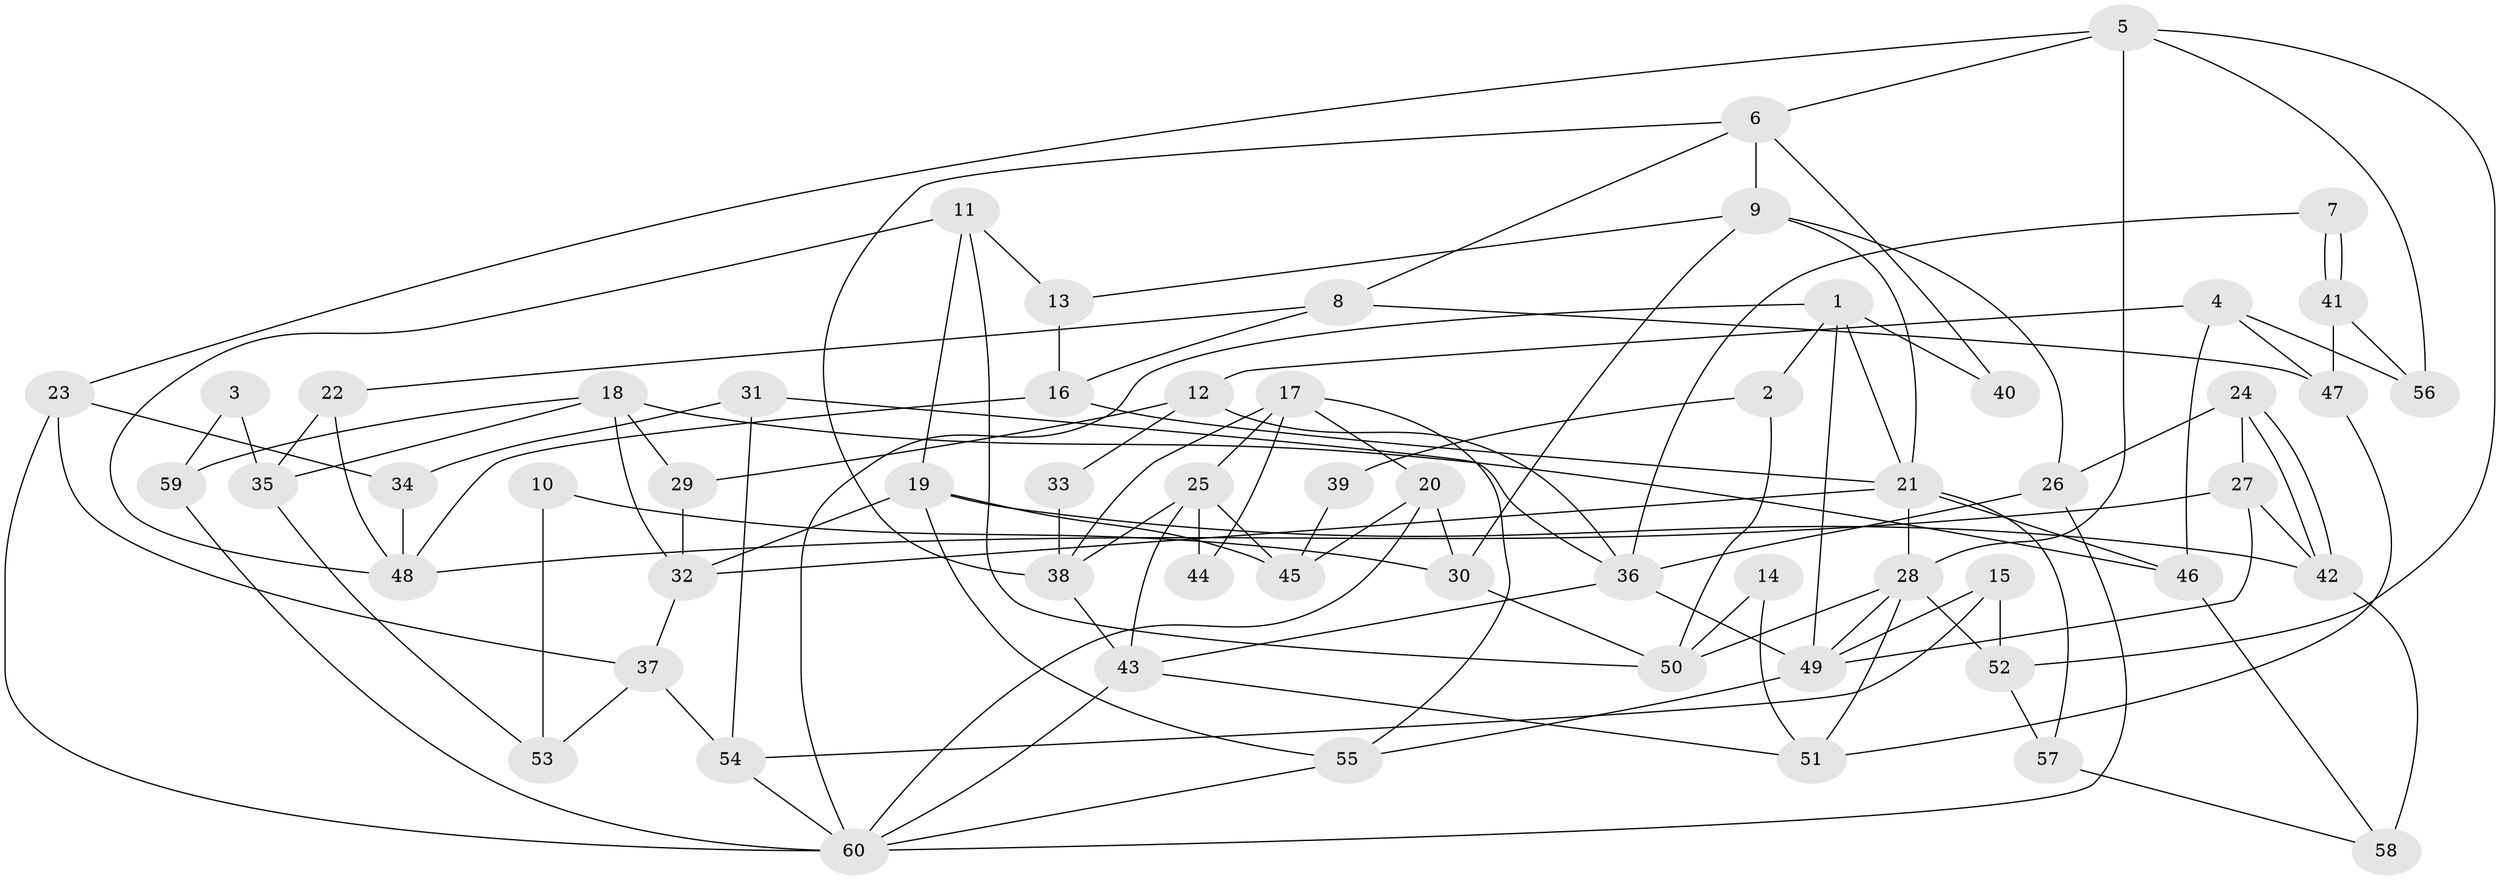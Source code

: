 // coarse degree distribution, {5: 0.17142857142857143, 3: 0.2, 7: 0.11428571428571428, 6: 0.08571428571428572, 2: 0.02857142857142857, 4: 0.2857142857142857, 9: 0.02857142857142857, 10: 0.02857142857142857, 8: 0.05714285714285714}
// Generated by graph-tools (version 1.1) at 2025/23/03/03/25 07:23:59]
// undirected, 60 vertices, 120 edges
graph export_dot {
graph [start="1"]
  node [color=gray90,style=filled];
  1;
  2;
  3;
  4;
  5;
  6;
  7;
  8;
  9;
  10;
  11;
  12;
  13;
  14;
  15;
  16;
  17;
  18;
  19;
  20;
  21;
  22;
  23;
  24;
  25;
  26;
  27;
  28;
  29;
  30;
  31;
  32;
  33;
  34;
  35;
  36;
  37;
  38;
  39;
  40;
  41;
  42;
  43;
  44;
  45;
  46;
  47;
  48;
  49;
  50;
  51;
  52;
  53;
  54;
  55;
  56;
  57;
  58;
  59;
  60;
  1 -- 21;
  1 -- 49;
  1 -- 2;
  1 -- 40;
  1 -- 60;
  2 -- 50;
  2 -- 39;
  3 -- 59;
  3 -- 35;
  4 -- 46;
  4 -- 47;
  4 -- 12;
  4 -- 56;
  5 -- 28;
  5 -- 52;
  5 -- 6;
  5 -- 23;
  5 -- 56;
  6 -- 8;
  6 -- 9;
  6 -- 38;
  6 -- 40;
  7 -- 41;
  7 -- 41;
  7 -- 36;
  8 -- 47;
  8 -- 16;
  8 -- 22;
  9 -- 30;
  9 -- 13;
  9 -- 21;
  9 -- 26;
  10 -- 30;
  10 -- 53;
  11 -- 19;
  11 -- 48;
  11 -- 13;
  11 -- 50;
  12 -- 29;
  12 -- 33;
  12 -- 36;
  13 -- 16;
  14 -- 51;
  14 -- 50;
  15 -- 54;
  15 -- 49;
  15 -- 52;
  16 -- 21;
  16 -- 48;
  17 -- 55;
  17 -- 25;
  17 -- 20;
  17 -- 38;
  17 -- 44;
  18 -- 46;
  18 -- 32;
  18 -- 29;
  18 -- 35;
  18 -- 59;
  19 -- 55;
  19 -- 45;
  19 -- 32;
  19 -- 42;
  20 -- 60;
  20 -- 30;
  20 -- 45;
  21 -- 32;
  21 -- 28;
  21 -- 46;
  21 -- 57;
  22 -- 48;
  22 -- 35;
  23 -- 60;
  23 -- 34;
  23 -- 37;
  24 -- 42;
  24 -- 42;
  24 -- 26;
  24 -- 27;
  25 -- 43;
  25 -- 38;
  25 -- 44;
  25 -- 45;
  26 -- 36;
  26 -- 60;
  27 -- 42;
  27 -- 48;
  27 -- 49;
  28 -- 49;
  28 -- 50;
  28 -- 51;
  28 -- 52;
  29 -- 32;
  30 -- 50;
  31 -- 36;
  31 -- 34;
  31 -- 54;
  32 -- 37;
  33 -- 38;
  34 -- 48;
  35 -- 53;
  36 -- 43;
  36 -- 49;
  37 -- 54;
  37 -- 53;
  38 -- 43;
  39 -- 45;
  41 -- 56;
  41 -- 47;
  42 -- 58;
  43 -- 60;
  43 -- 51;
  46 -- 58;
  47 -- 51;
  49 -- 55;
  52 -- 57;
  54 -- 60;
  55 -- 60;
  57 -- 58;
  59 -- 60;
}
